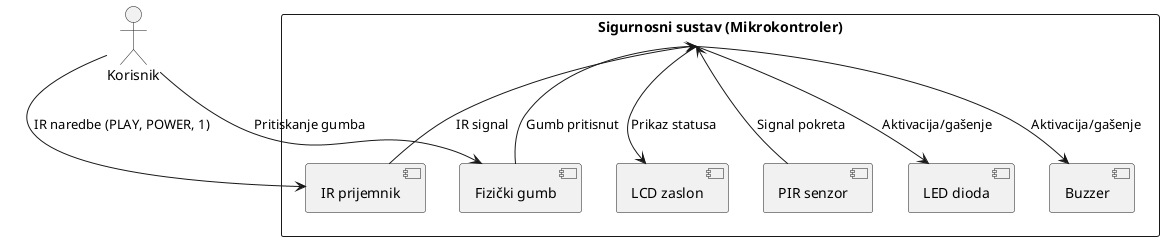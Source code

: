 @startuml
actor Korisnik

rectangle "Sigurnosni sustav (Mikrokontroler)" {
  [IR prijemnik]
  [PIR senzor]
  [Fizički gumb]
  [LED dioda]
  [Buzzer]
  [LCD zaslon]
}

Korisnik --> [IR prijemnik] : IR naredbe (PLAY, POWER, 1)
Korisnik --> [Fizički gumb] : Pritiskanje gumba

[PIR senzor] --> [Sigurnosni sustav (Mikrokontroler)] : Signal pokreta
[IR prijemnik] --> [Sigurnosni sustav (Mikrokontroler)] : IR signal
[Fizički gumb] --> [Sigurnosni sustav (Mikrokontroler)] : Gumb pritisnut

[Sigurnosni sustav (Mikrokontroler)] --> [LED dioda] : Aktivacija/gašenje
[Sigurnosni sustav (Mikrokontroler)] --> [Buzzer] : Aktivacija/gašenje
[Sigurnosni sustav (Mikrokontroler)] --> [LCD zaslon] : Prikaz statusa
@enduml
